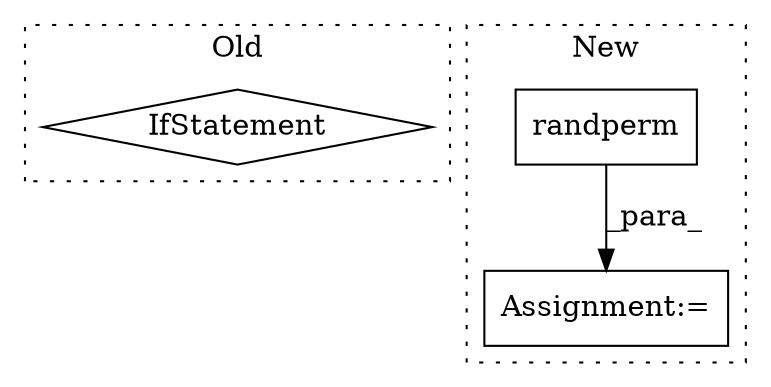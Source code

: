 digraph G {
subgraph cluster0 {
1 [label="IfStatement" a="25" s="11729,11745" l="4,2" shape="diamond"];
label = "Old";
style="dotted";
}
subgraph cluster1 {
2 [label="randperm" a="32" s="11940,11955" l="9,1" shape="box"];
3 [label="Assignment:=" a="7" s="12538" l="1" shape="box"];
label = "New";
style="dotted";
}
2 -> 3 [label="_para_"];
}